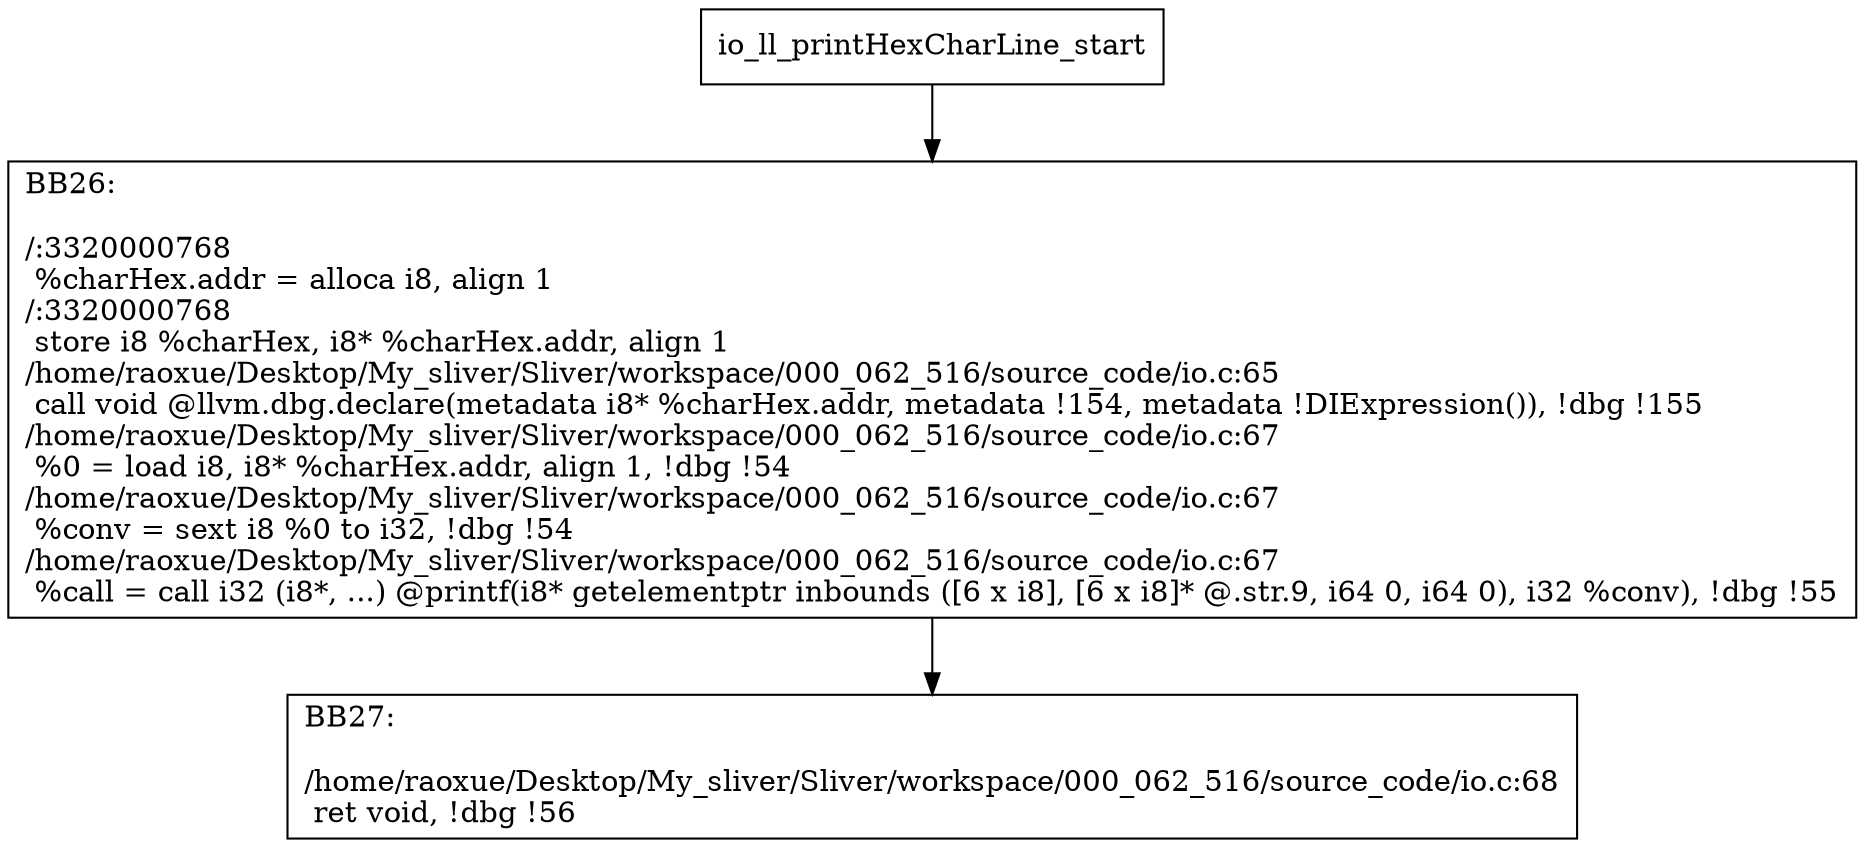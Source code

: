 digraph "CFG for'io_ll_printHexCharLine' function" {
	BBio_ll_printHexCharLine_start[shape=record,label="{io_ll_printHexCharLine_start}"];
	BBio_ll_printHexCharLine_start-> io_ll_printHexCharLineBB26;
	io_ll_printHexCharLineBB26 [shape=record, label="{BB26:\l\l/:3320000768\l
  %charHex.addr = alloca i8, align 1\l
/:3320000768\l
  store i8 %charHex, i8* %charHex.addr, align 1\l
/home/raoxue/Desktop/My_sliver/Sliver/workspace/000_062_516/source_code/io.c:65\l
  call void @llvm.dbg.declare(metadata i8* %charHex.addr, metadata !154, metadata !DIExpression()), !dbg !155\l
/home/raoxue/Desktop/My_sliver/Sliver/workspace/000_062_516/source_code/io.c:67\l
  %0 = load i8, i8* %charHex.addr, align 1, !dbg !54\l
/home/raoxue/Desktop/My_sliver/Sliver/workspace/000_062_516/source_code/io.c:67\l
  %conv = sext i8 %0 to i32, !dbg !54\l
/home/raoxue/Desktop/My_sliver/Sliver/workspace/000_062_516/source_code/io.c:67\l
  %call = call i32 (i8*, ...) @printf(i8* getelementptr inbounds ([6 x i8], [6 x i8]* @.str.9, i64 0, i64 0), i32 %conv), !dbg !55\l
}"];
	io_ll_printHexCharLineBB26-> io_ll_printHexCharLineBB27;
	io_ll_printHexCharLineBB27 [shape=record, label="{BB27:\l\l/home/raoxue/Desktop/My_sliver/Sliver/workspace/000_062_516/source_code/io.c:68\l
  ret void, !dbg !56\l
}"];
}
